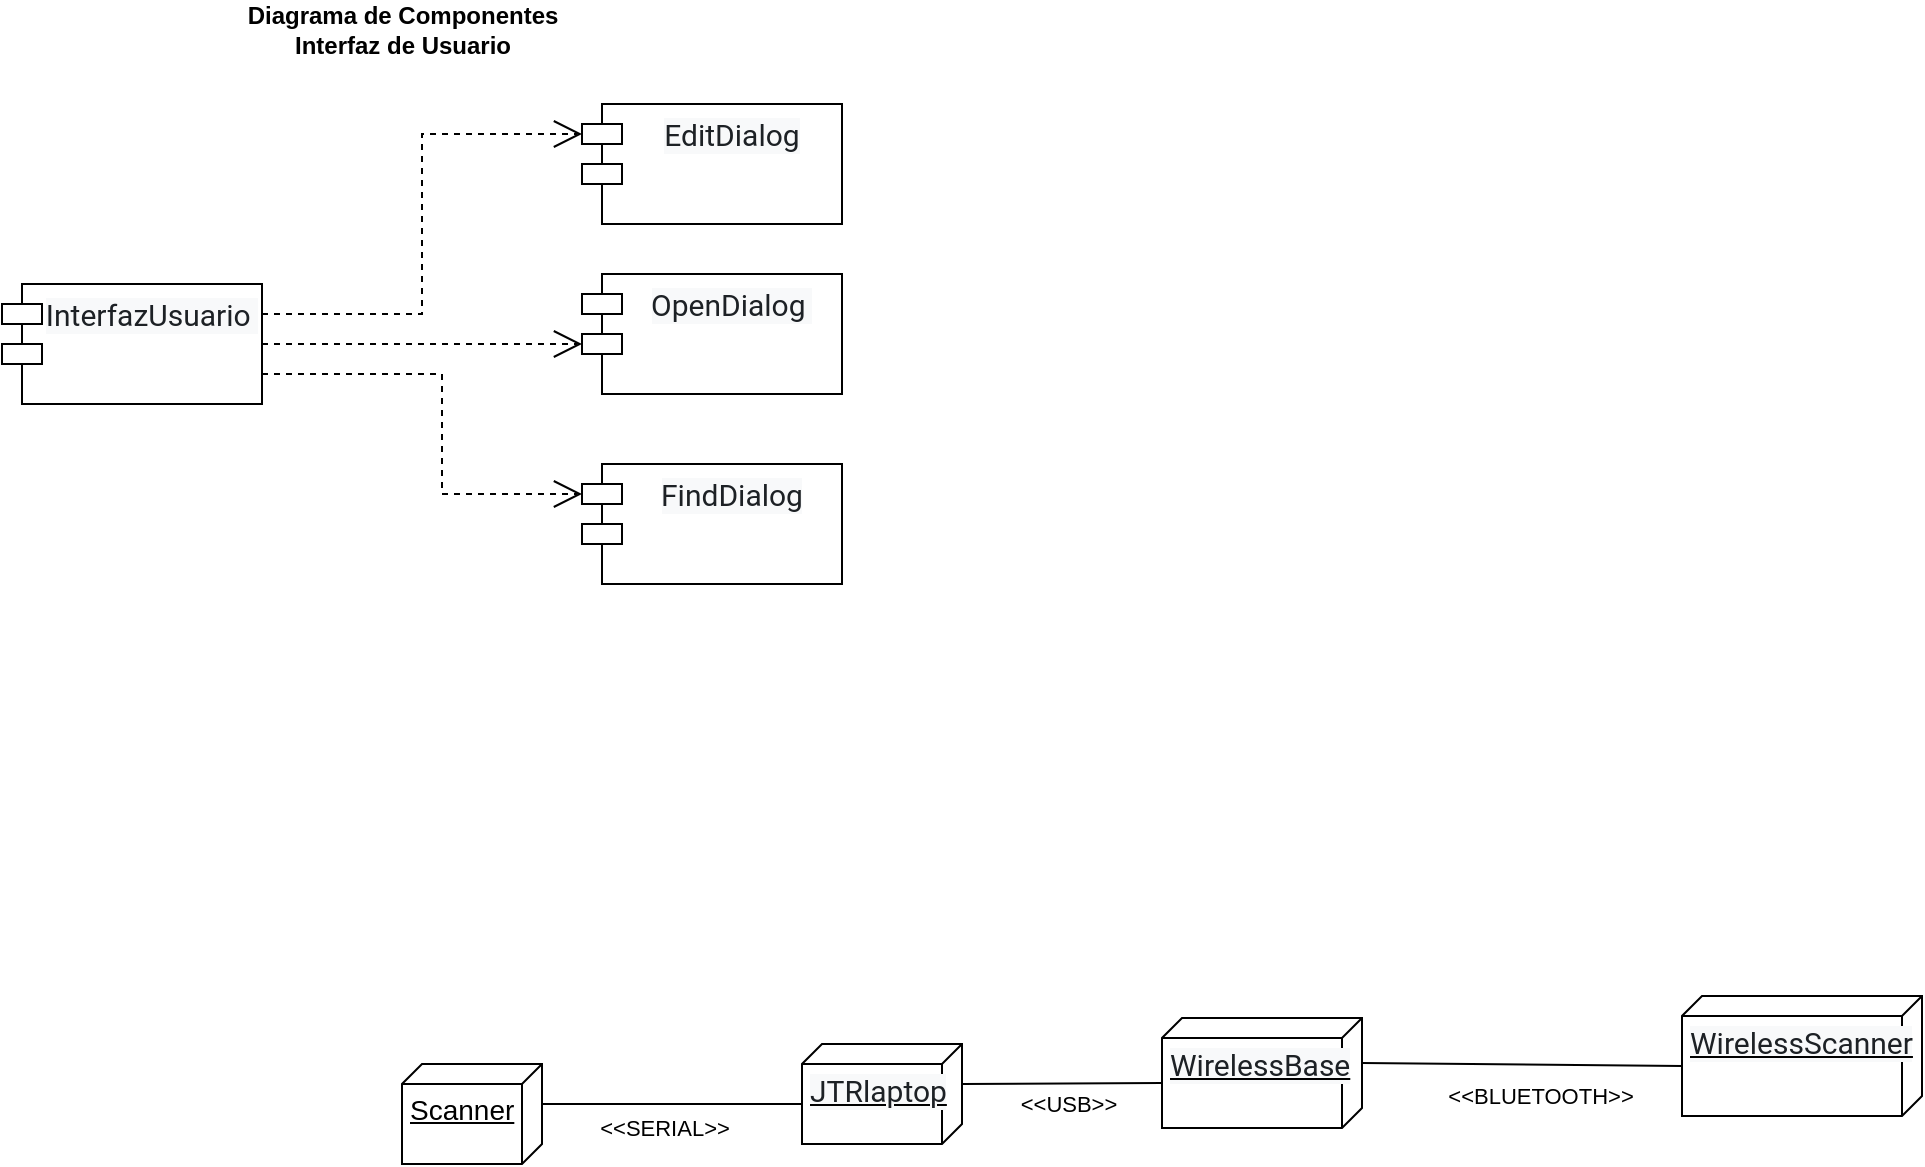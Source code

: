 <mxfile version="24.7.14">
  <diagram name="Página-1" id="9Trc_fCFrfJ8SZANSMrF">
    <mxGraphModel dx="1158" dy="660" grid="1" gridSize="10" guides="1" tooltips="1" connect="1" arrows="1" fold="1" page="1" pageScale="1" pageWidth="1920" pageHeight="1200" math="0" shadow="0">
      <root>
        <mxCell id="0" />
        <mxCell id="1" parent="0" />
        <mxCell id="PFyiqTVHsGwoSo-fOKWH-1" value="&lt;span style=&quot;color: rgb(29, 33, 37); font-family: Roboto; font-size: 15px; text-align: left; background-color: rgb(248, 249, 250);&quot;&gt;InterfazUsuario&amp;nbsp;&lt;/span&gt;" style="shape=module;align=left;spacingLeft=20;align=center;verticalAlign=top;whiteSpace=wrap;html=1;" vertex="1" parent="1">
          <mxGeometry x="230" y="190" width="130" height="60" as="geometry" />
        </mxCell>
        <mxCell id="PFyiqTVHsGwoSo-fOKWH-2" value="&lt;span style=&quot;color: rgb(29, 33, 37); font-family: Roboto; font-size: 15px; text-align: left; background-color: rgb(248, 249, 250);&quot;&gt;EditDialog&lt;/span&gt;" style="shape=module;align=left;spacingLeft=20;align=center;verticalAlign=top;whiteSpace=wrap;html=1;" vertex="1" parent="1">
          <mxGeometry x="520" y="100" width="130" height="60" as="geometry" />
        </mxCell>
        <mxCell id="PFyiqTVHsGwoSo-fOKWH-3" value="&lt;span style=&quot;color: rgb(29, 33, 37); font-family: Roboto; font-size: 15px; text-align: left; background-color: rgb(248, 249, 250);&quot;&gt;OpenDialog&amp;nbsp;&lt;/span&gt;" style="shape=module;align=left;spacingLeft=20;align=center;verticalAlign=top;whiteSpace=wrap;html=1;" vertex="1" parent="1">
          <mxGeometry x="520" y="185" width="130" height="60" as="geometry" />
        </mxCell>
        <mxCell id="PFyiqTVHsGwoSo-fOKWH-4" value="&lt;span style=&quot;color: rgb(29, 33, 37); font-family: Roboto; font-size: 15px; text-align: left; background-color: rgb(248, 249, 250);&quot;&gt;FindDialog&lt;/span&gt;" style="shape=module;align=left;spacingLeft=20;align=center;verticalAlign=top;whiteSpace=wrap;html=1;" vertex="1" parent="1">
          <mxGeometry x="520" y="280" width="130" height="60" as="geometry" />
        </mxCell>
        <mxCell id="PFyiqTVHsGwoSo-fOKWH-5" value="" style="endArrow=open;endSize=12;dashed=1;html=1;rounded=0;entryX=0;entryY=0;entryDx=0;entryDy=15;entryPerimeter=0;exitX=1;exitY=0.25;exitDx=0;exitDy=0;" edge="1" parent="1" source="PFyiqTVHsGwoSo-fOKWH-1" target="PFyiqTVHsGwoSo-fOKWH-2">
          <mxGeometry width="160" relative="1" as="geometry">
            <mxPoint x="300" y="220" as="sourcePoint" />
            <mxPoint x="460" y="220" as="targetPoint" />
            <Array as="points">
              <mxPoint x="440" y="205" />
              <mxPoint x="440" y="115" />
            </Array>
          </mxGeometry>
        </mxCell>
        <mxCell id="PFyiqTVHsGwoSo-fOKWH-6" value="" style="endArrow=open;endSize=12;dashed=1;html=1;rounded=0;exitX=1;exitY=0.5;exitDx=0;exitDy=0;entryX=0;entryY=0;entryDx=0;entryDy=35;entryPerimeter=0;" edge="1" parent="1" source="PFyiqTVHsGwoSo-fOKWH-1" target="PFyiqTVHsGwoSo-fOKWH-3">
          <mxGeometry width="160" relative="1" as="geometry">
            <mxPoint x="320" y="180" as="sourcePoint" />
            <mxPoint x="480" y="180" as="targetPoint" />
          </mxGeometry>
        </mxCell>
        <mxCell id="PFyiqTVHsGwoSo-fOKWH-7" value="" style="endArrow=open;endSize=12;dashed=1;html=1;rounded=0;entryX=0;entryY=0;entryDx=0;entryDy=15;entryPerimeter=0;exitX=1;exitY=0.75;exitDx=0;exitDy=0;" edge="1" parent="1" source="PFyiqTVHsGwoSo-fOKWH-1" target="PFyiqTVHsGwoSo-fOKWH-4">
          <mxGeometry width="160" relative="1" as="geometry">
            <mxPoint x="370" y="215" as="sourcePoint" />
            <mxPoint x="530" y="125" as="targetPoint" />
            <Array as="points">
              <mxPoint x="450" y="235" />
              <mxPoint x="450" y="295" />
            </Array>
          </mxGeometry>
        </mxCell>
        <mxCell id="PFyiqTVHsGwoSo-fOKWH-8" value="Diagrama de Componentes&lt;div&gt;Interfaz de Usuario&lt;/div&gt;" style="text;align=center;fontStyle=1;verticalAlign=middle;spacingLeft=3;spacingRight=3;strokeColor=none;rotatable=0;points=[[0,0.5],[1,0.5]];portConstraint=eastwest;html=1;" vertex="1" parent="1">
          <mxGeometry x="390" y="50" width="80" height="26" as="geometry" />
        </mxCell>
        <mxCell id="PFyiqTVHsGwoSo-fOKWH-14" value="&lt;font style=&quot;font-size: 14px;&quot;&gt;Scanner&lt;/font&gt;" style="verticalAlign=top;align=left;spacingTop=8;spacingLeft=2;spacingRight=12;shape=cube;size=10;direction=south;fontStyle=4;html=1;whiteSpace=wrap;" vertex="1" parent="1">
          <mxGeometry x="430" y="580" width="70" height="50" as="geometry" />
        </mxCell>
        <mxCell id="PFyiqTVHsGwoSo-fOKWH-15" value="&lt;span style=&quot;color: rgb(29, 33, 37); font-family: Roboto; font-size: 15px; background-color: rgb(248, 249, 250);&quot;&gt;JTRlaptop&lt;/span&gt;" style="verticalAlign=top;align=left;spacingTop=8;spacingLeft=2;spacingRight=12;shape=cube;size=10;direction=south;fontStyle=4;html=1;whiteSpace=wrap;" vertex="1" parent="1">
          <mxGeometry x="630" y="570" width="80" height="50" as="geometry" />
        </mxCell>
        <mxCell id="PFyiqTVHsGwoSo-fOKWH-16" value="&lt;span style=&quot;color: rgb(29, 33, 37); font-family: Roboto; font-size: 15px; background-color: rgb(248, 249, 250);&quot;&gt;WirelessBase&lt;/span&gt;" style="verticalAlign=top;align=left;spacingTop=8;spacingLeft=2;spacingRight=12;shape=cube;size=10;direction=south;fontStyle=4;html=1;whiteSpace=wrap;" vertex="1" parent="1">
          <mxGeometry x="810" y="557" width="100" height="55" as="geometry" />
        </mxCell>
        <mxCell id="PFyiqTVHsGwoSo-fOKWH-17" value="&lt;span style=&quot;color: rgb(29, 33, 37); font-family: Roboto; font-size: 15px; background-color: rgb(248, 249, 250);&quot;&gt;WirelessScanner&lt;/span&gt;" style="verticalAlign=top;align=left;spacingTop=8;spacingLeft=2;spacingRight=12;shape=cube;size=10;direction=south;fontStyle=4;html=1;whiteSpace=wrap;" vertex="1" parent="1">
          <mxGeometry x="1070" y="546" width="120" height="60" as="geometry" />
        </mxCell>
        <mxCell id="PFyiqTVHsGwoSo-fOKWH-20" value="" style="endArrow=none;html=1;rounded=0;exitX=0;exitY=0;exitDx=20;exitDy=0;exitPerimeter=0;entryX=0;entryY=0;entryDx=30;entryDy=80;entryPerimeter=0;" edge="1" parent="1" source="PFyiqTVHsGwoSo-fOKWH-14" target="PFyiqTVHsGwoSo-fOKWH-15">
          <mxGeometry width="50" height="50" relative="1" as="geometry">
            <mxPoint x="670" y="660" as="sourcePoint" />
            <mxPoint x="720" y="610" as="targetPoint" />
          </mxGeometry>
        </mxCell>
        <mxCell id="PFyiqTVHsGwoSo-fOKWH-25" value="&amp;lt;&amp;lt;SERIAL&amp;gt;&amp;gt;" style="edgeLabel;html=1;align=center;verticalAlign=middle;resizable=0;points=[];" vertex="1" connectable="0" parent="PFyiqTVHsGwoSo-fOKWH-20">
          <mxGeometry x="-0.273" y="-2" relative="1" as="geometry">
            <mxPoint x="13" y="10" as="offset" />
          </mxGeometry>
        </mxCell>
        <mxCell id="PFyiqTVHsGwoSo-fOKWH-21" value="" style="endArrow=none;html=1;rounded=0;exitX=0;exitY=0;exitDx=20;exitDy=0;exitPerimeter=0;entryX=0;entryY=0;entryDx=32.5;entryDy=100;entryPerimeter=0;" edge="1" parent="1" source="PFyiqTVHsGwoSo-fOKWH-15" target="PFyiqTVHsGwoSo-fOKWH-16">
          <mxGeometry width="50" height="50" relative="1" as="geometry">
            <mxPoint x="560" y="610" as="sourcePoint" />
            <mxPoint x="640" y="610" as="targetPoint" />
          </mxGeometry>
        </mxCell>
        <mxCell id="PFyiqTVHsGwoSo-fOKWH-23" value="&amp;lt;&amp;lt;USB&amp;gt;&amp;gt;" style="edgeLabel;html=1;align=center;verticalAlign=middle;resizable=0;points=[];" vertex="1" connectable="0" parent="PFyiqTVHsGwoSo-fOKWH-21">
          <mxGeometry x="-0.19" y="3" relative="1" as="geometry">
            <mxPoint x="12" y="13" as="offset" />
          </mxGeometry>
        </mxCell>
        <mxCell id="PFyiqTVHsGwoSo-fOKWH-22" value="" style="endArrow=none;html=1;rounded=0;exitX=0;exitY=0;exitDx=22.5;exitDy=0;exitPerimeter=0;entryX=0;entryY=0;entryDx=35;entryDy=120;entryPerimeter=0;" edge="1" parent="1" source="PFyiqTVHsGwoSo-fOKWH-16" target="PFyiqTVHsGwoSo-fOKWH-17">
          <mxGeometry width="50" height="50" relative="1" as="geometry">
            <mxPoint x="600" y="620" as="sourcePoint" />
            <mxPoint x="680" y="620" as="targetPoint" />
          </mxGeometry>
        </mxCell>
        <mxCell id="PFyiqTVHsGwoSo-fOKWH-24" value="&amp;lt;&amp;lt;BLUETOOTH&amp;gt;&amp;gt;" style="edgeLabel;html=1;align=center;verticalAlign=middle;resizable=0;points=[];" vertex="1" connectable="0" parent="PFyiqTVHsGwoSo-fOKWH-22">
          <mxGeometry x="0.109" y="-1" relative="1" as="geometry">
            <mxPoint y="14" as="offset" />
          </mxGeometry>
        </mxCell>
      </root>
    </mxGraphModel>
  </diagram>
</mxfile>
